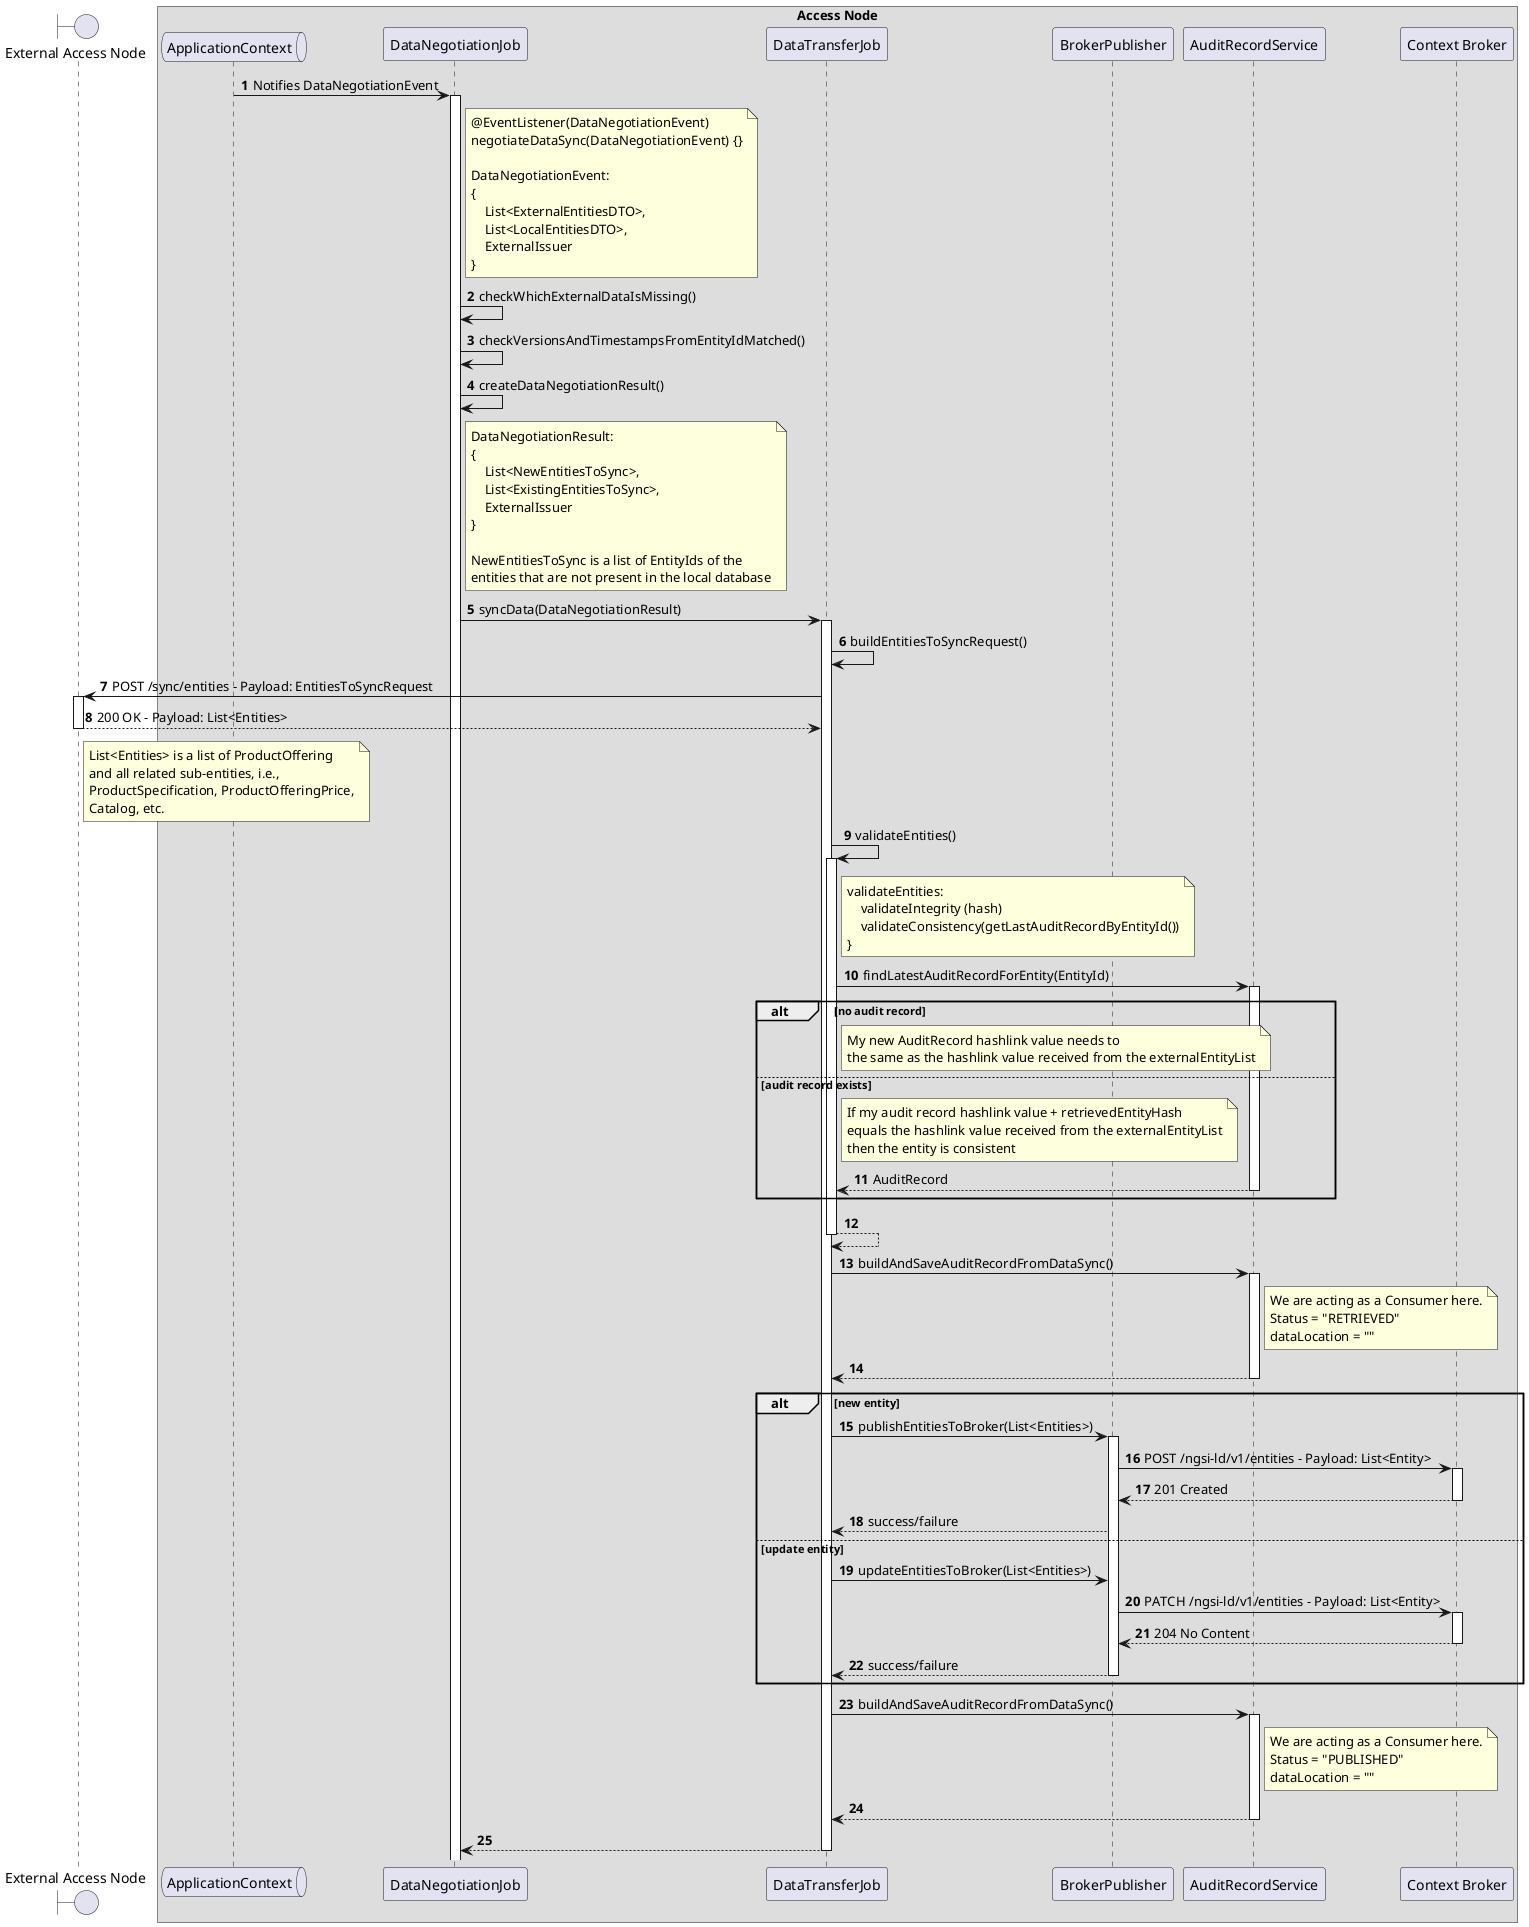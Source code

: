 @startuml
'https://plantuml.com/sequence-diagram

'---------- Config ----------------

autonumber

'---------- Header ----------------

boundary "External Access Node" as ean

box "Access Node"
  queue "ApplicationContext" as ac
  participant "DataNegotiationJob" as dnj
  participant "DataTransferJob" as dtj
  participant "BrokerPublisher" as bp
  participant "AuditRecordService" as ars
  participant "Context Broker" as cb

end box

'---------- Diagram ----------------

ac -> dnj++: Notifies DataNegotiationEvent

note right of dnj
    @EventListener(DataNegotiationEvent)
    negotiateDataSync(DataNegotiationEvent) {}

    DataNegotiationEvent:
    {
        List<ExternalEntitiesDTO>,
        List<LocalEntitiesDTO>,
        ExternalIssuer
    }
end note

dnj -> dnj: checkWhichExternalDataIsMissing()
dnj -> dnj: checkVersionsAndTimestampsFromEntityIdMatched()
dnj -> dnj: createDataNegotiationResult()
note right of dnj
    DataNegotiationResult:
    {
        List<NewEntitiesToSync>,
        List<ExistingEntitiesToSync>,
        ExternalIssuer
    }

    NewEntitiesToSync is a list of EntityIds of the
    entities that are not present in the local database
end note

dnj -> dtj++: syncData(DataNegotiationResult)
    dtj -> dtj: buildEntitiesToSyncRequest()
    dtj -> ean++: POST /sync/entities - Payload: EntitiesToSyncRequest
    return 200 OK - Payload: List<Entities>
    note right of ean
        List<Entities> is a list of ProductOffering
        and all related sub-entities, i.e.,
        ProductSpecification, ProductOfferingPrice,
        Catalog, etc.
    end note

    dtj -> dtj++: validateEntities()
    note right of dtj
        validateEntities:
            validateIntegrity (hash)
            validateConsistency(getLastAuditRecordByEntityId())
        }
    end note
        dtj -> ars++: findLatestAuditRecordForEntity(EntityId)
        alt no audit record
            note right of dtj
                My new AuditRecord hashlink value needs to
                the same as the hashlink value received from the externalEntityList
            end note
        else audit record exists
            note right of dtj
                If my audit record hashlink value + retrievedEntityHash
                equals the hashlink value received from the externalEntityList
                then the entity is consistent
            end note
            return AuditRecord
        end

    return

    dtj -> ars++: buildAndSaveAuditRecordFromDataSync()
    note right of ars
        We are acting as a Consumer here.
        Status = "RETRIEVED"
        dataLocation = ""
    end note
    return


    alt new entity
        dtj -> bp++: publishEntitiesToBroker(List<Entities>)
            bp -> cb++: POST /ngsi-ld/v1/entities - Payload: List<Entity>
            return 201 Created
        bp --> dtj: success/failure
    else update entity
        dtj -> bp: updateEntitiesToBroker(List<Entities>)
                bp -> cb++: PATCH /ngsi-ld/v1/entities - Payload: List<Entity>
                return 204 No Content
        return success/failure
    end

    dtj -> ars++: buildAndSaveAuditRecordFromDataSync()
    note right of ars
        We are acting as a Consumer here.
        Status = "PUBLISHED"
        dataLocation = ""
    end note
    return
return


@enduml